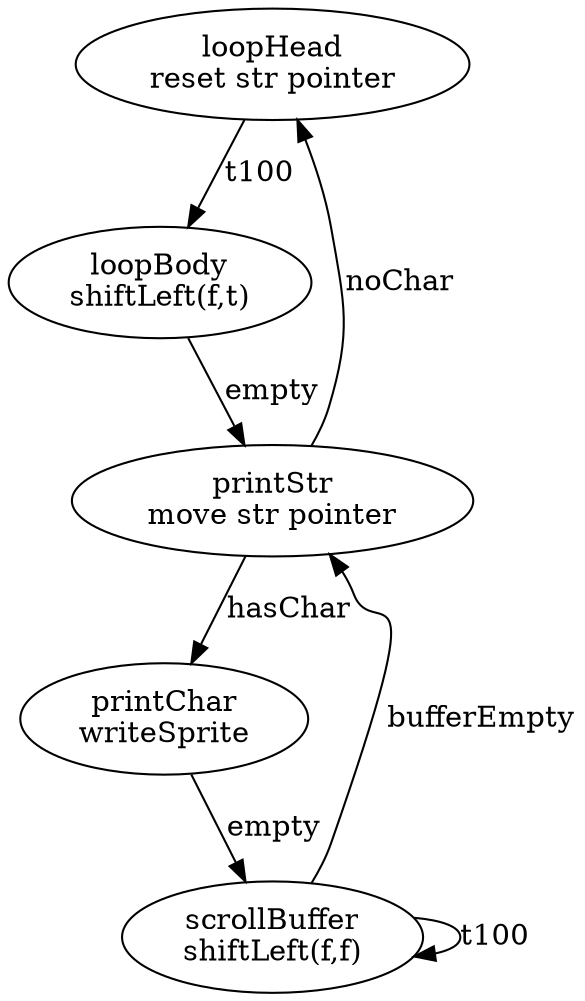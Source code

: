 digraph G {
loopHead[label="loopHead\nreset str pointer"];
loopBody[label="loopBody\nshiftLeft(f,t)"];
printStr[label="printStr\nmove str pointer"];
printChar[label="printChar\nwriteSprite"];
scrollBuffer[label="scrollBuffer\nshiftLeft(f,f)"];



  loopHead->loopBody[label=t100];
  loopBody->printStr[label=empty];

  printStr->loopHead[label=noChar];

  printStr->printChar[label=hasChar];
  printChar->scrollBuffer[label=empty];
scrollBuffer->scrollBuffer[label=t100];
scrollBuffer->printStr[label=bufferEmpty];
}